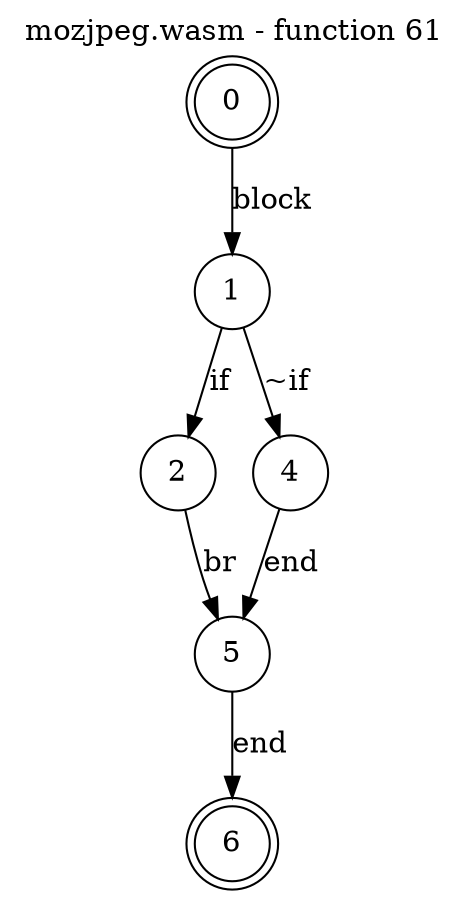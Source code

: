 digraph finite_state_machine {
    label = "mozjpeg.wasm - function 61"
    labelloc =  t
    labelfontsize = 16
    labelfontcolor = black
    labelfontname = "Helvetica"
    node [shape = doublecircle]; 0 6;
    node [shape = circle];
    0 -> 1[label="block"];
    1 -> 2[label="if"];
    1 -> 4[label="~if"];
    2 -> 5[label="br"];
    4 -> 5[label="end"];
    5 -> 6[label="end"];
}
